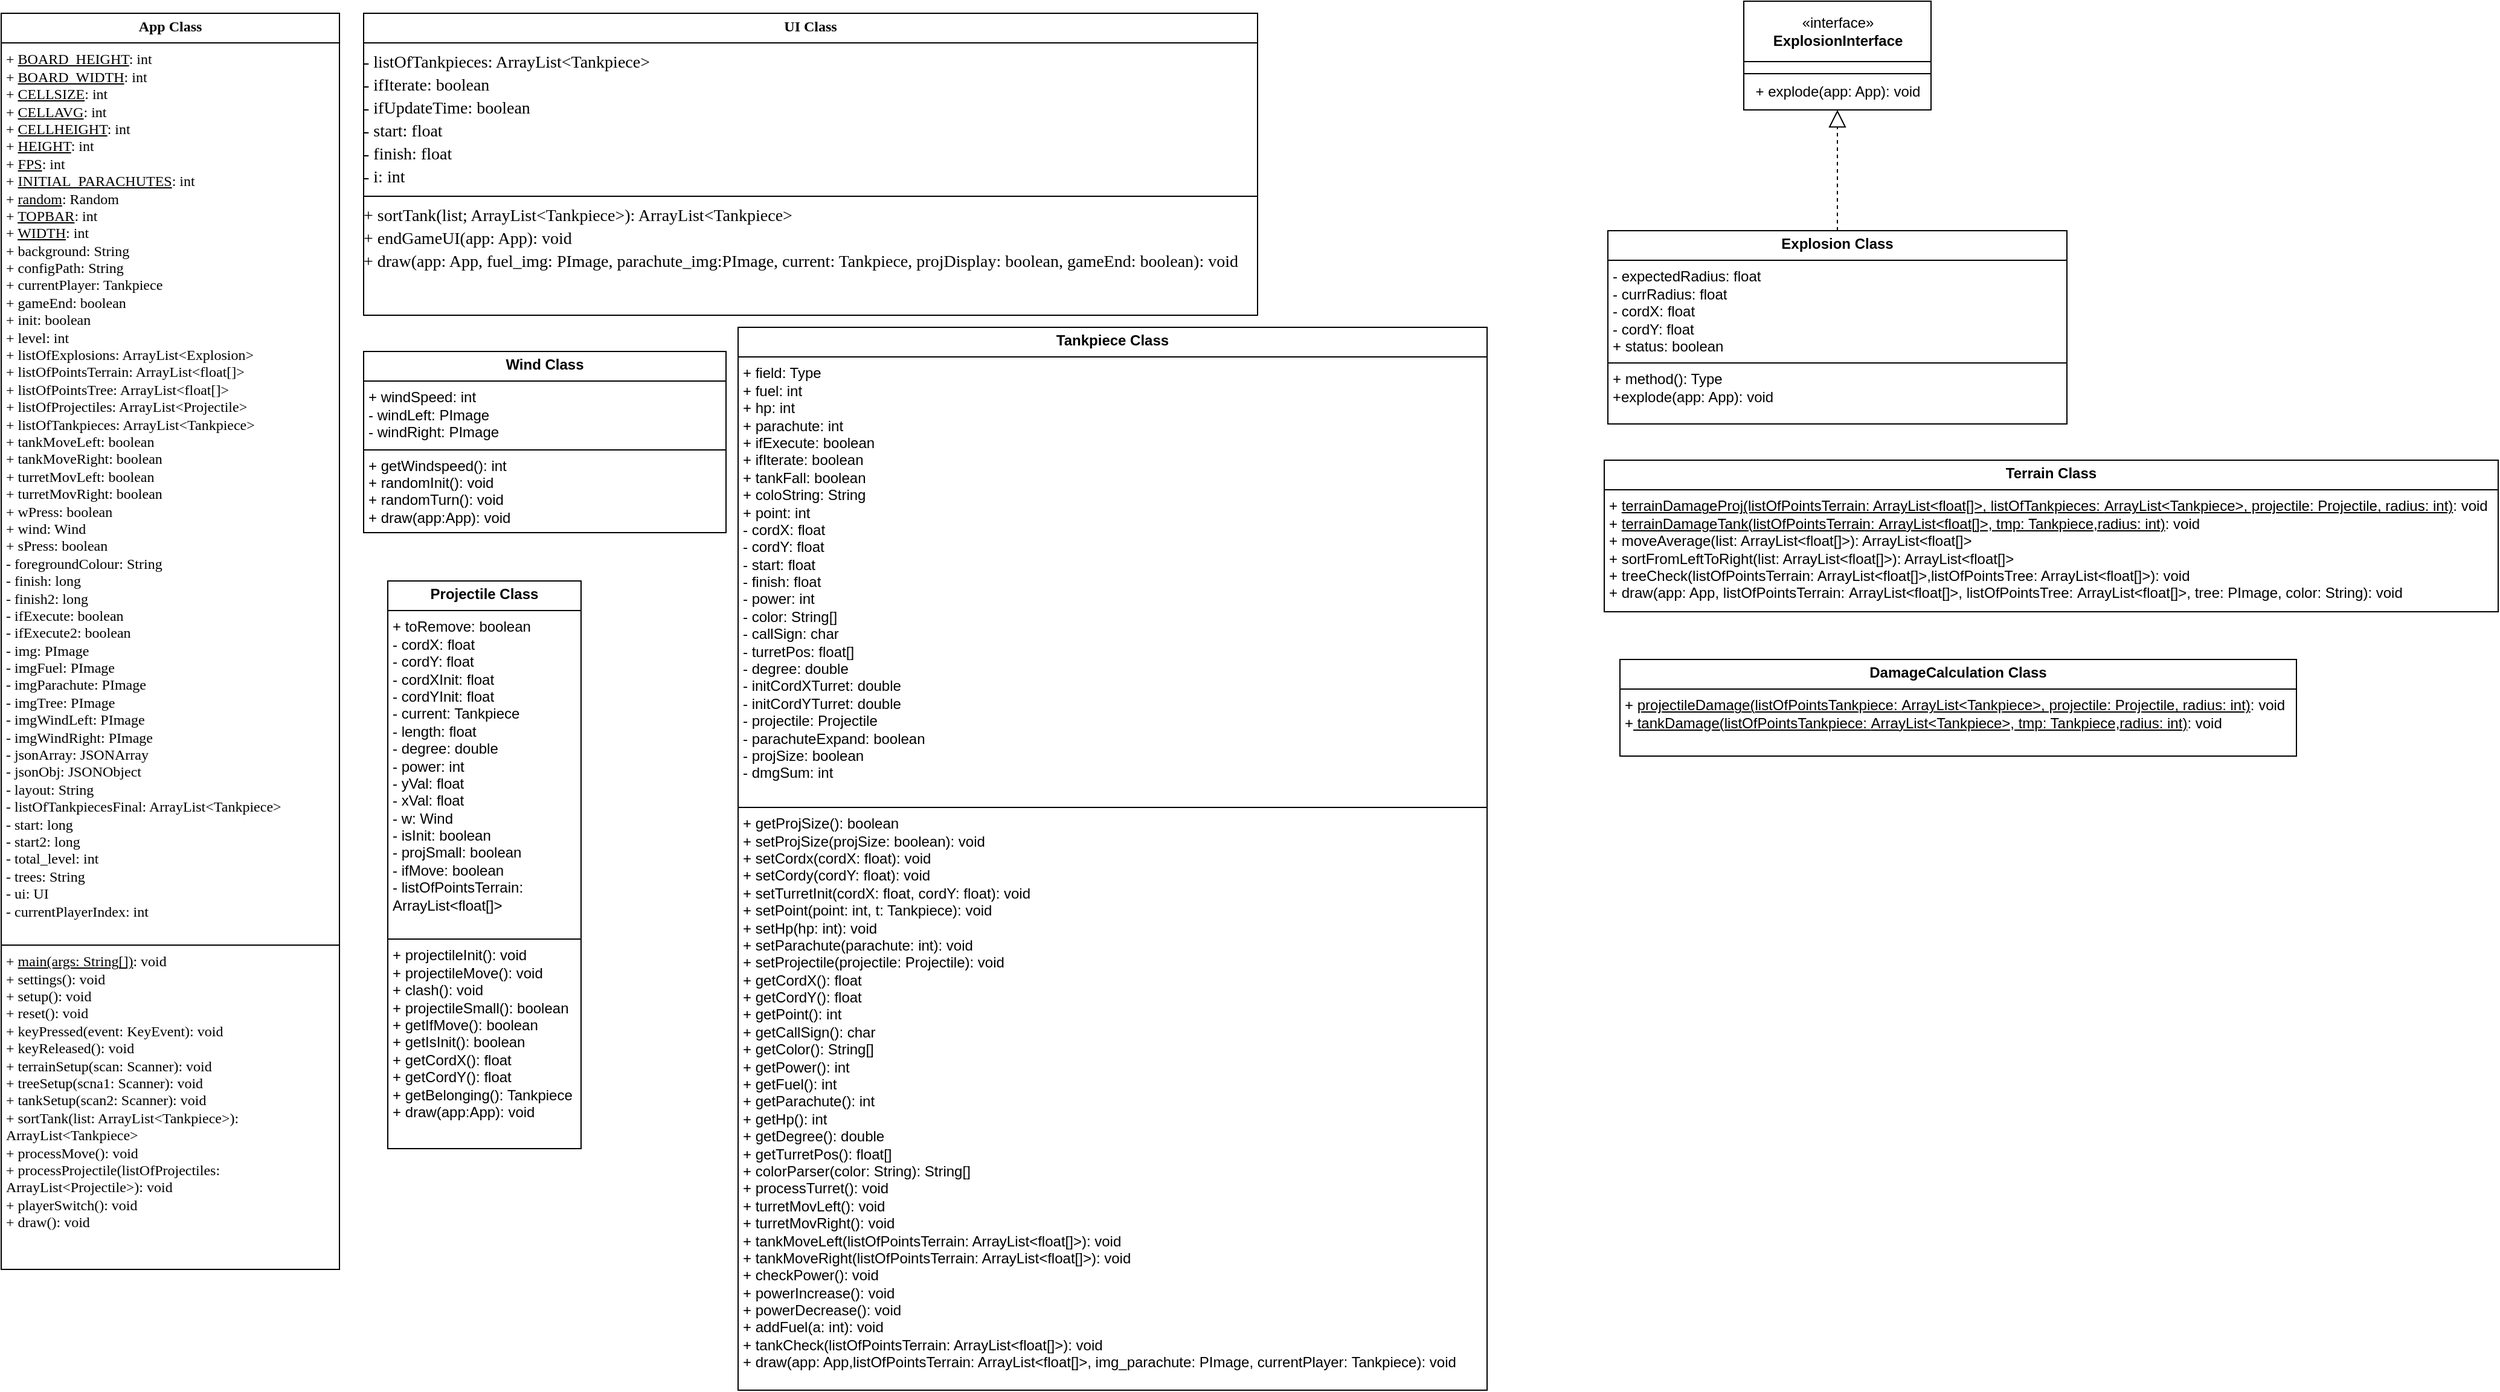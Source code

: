 <mxfile version="24.4.0" type="device">
  <diagram name="UML Diagram" id="_zYtJI1G8vuDAVlyBW2_">
    <mxGraphModel dx="1744" dy="1084" grid="1" gridSize="10" guides="1" tooltips="1" connect="1" arrows="1" fold="1" page="1" pageScale="1" pageWidth="827" pageHeight="1169" math="0" shadow="0">
      <root>
        <mxCell id="0" />
        <mxCell id="1" parent="0" />
        <mxCell id="JV2Jgz52R2ZMrkMWcmTU-2" value="&lt;p style=&quot;margin:0px;margin-top:4px;text-align:center;&quot;&gt;&lt;b&gt;&lt;font face=&quot;Times New Roman&quot;&gt;App Class&lt;/font&gt;&lt;/b&gt;&lt;/p&gt;&lt;hr size=&quot;1&quot; style=&quot;border-style:solid;&quot;&gt;&lt;p style=&quot;margin:0px;margin-left:4px;&quot;&gt;&lt;span style=&quot;font-family: &amp;quot;Times New Roman&amp;quot;; background-color: initial;&quot;&gt;+ &lt;/span&gt;&lt;u style=&quot;font-family: &amp;quot;Times New Roman&amp;quot;; background-color: initial;&quot;&gt;BOARD_HEIGHT&lt;/u&gt;&lt;span style=&quot;font-family: &amp;quot;Times New Roman&amp;quot;; background-color: initial;&quot;&gt;: int&amp;nbsp;&lt;/span&gt;&lt;br&gt;&lt;/p&gt;&lt;p style=&quot;margin:0px;margin-left:4px;&quot;&gt;&lt;font face=&quot;Times New Roman&quot;&gt;+ &lt;u&gt;BOARD_WIDTH&lt;/u&gt;: int&amp;nbsp;&lt;/font&gt;&lt;/p&gt;&lt;p style=&quot;margin:0px;margin-left:4px;&quot;&gt;&lt;font face=&quot;Times New Roman&quot;&gt;+ &lt;u&gt;CELLSIZE&lt;/u&gt;: int&amp;nbsp;&lt;/font&gt;&lt;/p&gt;&lt;p style=&quot;margin:0px;margin-left:4px;&quot;&gt;&lt;font face=&quot;Times New Roman&quot;&gt;+ &lt;u&gt;CELLAVG&lt;/u&gt;: int&amp;nbsp;&lt;/font&gt;&lt;/p&gt;&lt;p style=&quot;margin:0px;margin-left:4px;&quot;&gt;&lt;font face=&quot;Times New Roman&quot;&gt;+ &lt;u&gt;CELLHEIGHT&lt;/u&gt;: int&amp;nbsp;&lt;/font&gt;&lt;/p&gt;&lt;p style=&quot;margin:0px;margin-left:4px;&quot;&gt;&lt;font face=&quot;Times New Roman&quot;&gt;+ &lt;u&gt;HEIGHT&lt;/u&gt;: int&amp;nbsp;&lt;br&gt;&lt;/font&gt;&lt;/p&gt;&lt;p style=&quot;margin:0px;margin-left:4px;&quot;&gt;&lt;font face=&quot;Times New Roman&quot;&gt;+ &lt;u&gt;FPS&lt;/u&gt;: int&amp;nbsp;&lt;br&gt;&lt;/font&gt;&lt;/p&gt;&lt;p style=&quot;margin: 0px 0px 0px 4px;&quot;&gt;&lt;font face=&quot;Times New Roman&quot;&gt;+ &lt;u&gt;INITIAL_PARACHUTES&lt;/u&gt;: int&amp;nbsp;&lt;/font&gt;&lt;/p&gt;&lt;p style=&quot;margin: 0px 0px 0px 4px;&quot;&gt;&lt;font face=&quot;Times New Roman&quot;&gt;+ &lt;u&gt;random&lt;/u&gt;: Random&amp;nbsp;&lt;br&gt;&lt;/font&gt;&lt;/p&gt;&lt;p style=&quot;margin: 0px 0px 0px 4px;&quot;&gt;&lt;font face=&quot;Times New Roman&quot;&gt;+ &lt;u&gt;TOPBAR&lt;/u&gt;: int&amp;nbsp;&lt;br&gt;&lt;/font&gt;&lt;/p&gt;&lt;p style=&quot;margin: 0px 0px 0px 4px;&quot;&gt;&lt;font face=&quot;Times New Roman&quot;&gt;+ &lt;u&gt;WIDTH&lt;/u&gt;: int&amp;nbsp;&lt;br&gt;&lt;/font&gt;&lt;/p&gt;&lt;p style=&quot;margin: 0px 0px 0px 4px;&quot;&gt;&lt;span style=&quot;font-family: &amp;quot;Times New Roman&amp;quot;;&quot;&gt;+ background: String&lt;/span&gt;&lt;font face=&quot;Times New Roman&quot;&gt;&lt;br&gt;&lt;/font&gt;&lt;/p&gt;&lt;p style=&quot;margin:0px;margin-left:4px;&quot;&gt;&lt;font face=&quot;Times New Roman&quot;&gt;+ configPath: String&lt;/font&gt;&lt;/p&gt;&lt;p style=&quot;margin:0px;margin-left:4px;&quot;&gt;&lt;font face=&quot;Times New Roman&quot;&gt;+ currentPlayer: Tankpiece&lt;/font&gt;&lt;/p&gt;&lt;p style=&quot;margin:0px;margin-left:4px;&quot;&gt;&lt;font face=&quot;Times New Roman&quot;&gt;&lt;span style=&quot;background-color: initial;&quot;&gt;+ gameEnd: boolean&lt;/span&gt;&lt;br&gt;&lt;/font&gt;&lt;/p&gt;&lt;p style=&quot;margin:0px;margin-left:4px;&quot;&gt;&lt;font face=&quot;Times New Roman&quot;&gt;&lt;span style=&quot;background-color: initial;&quot;&gt;+ init: boolean&lt;/span&gt;&lt;br&gt;&lt;/font&gt;&lt;/p&gt;&lt;p style=&quot;margin:0px;margin-left:4px;&quot;&gt;&lt;font face=&quot;Times New Roman&quot;&gt;+ level: int&lt;/font&gt;&lt;/p&gt;&lt;p style=&quot;margin:0px;margin-left:4px;&quot;&gt;&lt;font face=&quot;Times New Roman&quot;&gt;+ listOfExplosions: ArrayList&amp;lt;Explosion&amp;gt;&lt;/font&gt;&lt;/p&gt;&lt;p style=&quot;margin:0px;margin-left:4px;&quot;&gt;&lt;font face=&quot;Times New Roman&quot;&gt;+ listOfPointsTerrain: ArrayList&amp;lt;float[]&amp;gt;&lt;/font&gt;&lt;/p&gt;&lt;p style=&quot;margin:0px;margin-left:4px;&quot;&gt;&lt;font face=&quot;Times New Roman&quot;&gt;+ listOfPointsTree: ArrayList&amp;lt;float[]&amp;gt;&lt;/font&gt;&lt;/p&gt;&lt;p style=&quot;margin:0px;margin-left:4px;&quot;&gt;&lt;font face=&quot;Times New Roman&quot;&gt;+ listOfProjectiles: ArrayList&amp;lt;Projectile&amp;gt;&lt;/font&gt;&lt;/p&gt;&lt;p style=&quot;margin:0px;margin-left:4px;&quot;&gt;&lt;font face=&quot;Times New Roman&quot;&gt;+ listOfTankpieces: ArrayList&amp;lt;Tankpiece&amp;gt;&lt;/font&gt;&lt;/p&gt;&lt;p style=&quot;margin:0px;margin-left:4px;&quot;&gt;&lt;font face=&quot;Times New Roman&quot;&gt;&lt;span style=&quot;background-color: initial;&quot;&gt;+ tankMoveLeft: boolean&lt;/span&gt;&lt;br&gt;&lt;/font&gt;&lt;/p&gt;&lt;p style=&quot;margin:0px;margin-left:4px;&quot;&gt;&lt;font face=&quot;Times New Roman&quot;&gt;+ tankMoveRight: boolean&lt;/font&gt;&lt;/p&gt;&lt;p style=&quot;margin:0px;margin-left:4px;&quot;&gt;&lt;font face=&quot;Times New Roman&quot;&gt;+ turretMovLeft: boolean&lt;/font&gt;&lt;/p&gt;&lt;p style=&quot;margin:0px;margin-left:4px;&quot;&gt;&lt;font face=&quot;Times New Roman&quot;&gt;+ turretMovRight: boolean&lt;/font&gt;&lt;/p&gt;&lt;p style=&quot;margin:0px;margin-left:4px;&quot;&gt;&lt;font face=&quot;Times New Roman&quot;&gt;+ wPress: boolean&lt;/font&gt;&lt;/p&gt;&lt;p style=&quot;margin:0px;margin-left:4px;&quot;&gt;&lt;font face=&quot;Times New Roman&quot;&gt;+ wind: Wind&lt;/font&gt;&lt;/p&gt;&lt;p style=&quot;margin:0px;margin-left:4px;&quot;&gt;&lt;font face=&quot;Times New Roman&quot;&gt;&lt;span style=&quot;background-color: initial;&quot;&gt;+ sPress: boolean&lt;/span&gt;&lt;br&gt;&lt;/font&gt;&lt;/p&gt;&lt;p style=&quot;margin:0px;margin-left:4px;&quot;&gt;&lt;font face=&quot;Times New Roman&quot;&gt;- foregroundColour: String&lt;/font&gt;&lt;/p&gt;&lt;p style=&quot;margin:0px;margin-left:4px;&quot;&gt;&lt;font face=&quot;Times New Roman&quot;&gt;- finish: long&lt;/font&gt;&lt;/p&gt;&lt;p style=&quot;margin:0px;margin-left:4px;&quot;&gt;&lt;font face=&quot;Times New Roman&quot;&gt;- finish2: long&lt;/font&gt;&lt;/p&gt;&lt;p style=&quot;margin:0px;margin-left:4px;&quot;&gt;&lt;font face=&quot;Times New Roman&quot;&gt;- ifExecute: boolean&lt;/font&gt;&lt;/p&gt;&lt;p style=&quot;margin:0px;margin-left:4px;&quot;&gt;&lt;font face=&quot;Times New Roman&quot;&gt;- ifExecute2: boolean&lt;/font&gt;&lt;/p&gt;&lt;p style=&quot;margin:0px;margin-left:4px;&quot;&gt;&lt;font face=&quot;Times New Roman&quot;&gt;- img: PImage&lt;/font&gt;&lt;/p&gt;&lt;p style=&quot;margin:0px;margin-left:4px;&quot;&gt;&lt;font face=&quot;Times New Roman&quot;&gt;- imgFuel: PImage&lt;/font&gt;&lt;/p&gt;&lt;p style=&quot;margin:0px;margin-left:4px;&quot;&gt;&lt;font face=&quot;Times New Roman&quot;&gt;- imgParachute: PImage&lt;/font&gt;&lt;/p&gt;&lt;p style=&quot;margin:0px;margin-left:4px;&quot;&gt;&lt;font face=&quot;Times New Roman&quot;&gt;- imgTree: PImage&lt;/font&gt;&lt;/p&gt;&lt;p style=&quot;margin:0px;margin-left:4px;&quot;&gt;&lt;font face=&quot;Times New Roman&quot;&gt;- imgWindLeft: PImage&lt;/font&gt;&lt;/p&gt;&lt;p style=&quot;margin:0px;margin-left:4px;&quot;&gt;&lt;font face=&quot;Times New Roman&quot;&gt;- imgWindRight: PImage&lt;/font&gt;&lt;/p&gt;&lt;p style=&quot;margin:0px;margin-left:4px;&quot;&gt;&lt;font face=&quot;Times New Roman&quot;&gt;- jsonArray: JSONArray&lt;/font&gt;&lt;/p&gt;&lt;p style=&quot;margin:0px;margin-left:4px;&quot;&gt;&lt;font face=&quot;Times New Roman&quot;&gt;- jsonObj: JSONObject&lt;/font&gt;&lt;/p&gt;&lt;p style=&quot;margin:0px;margin-left:4px;&quot;&gt;&lt;font face=&quot;Times New Roman&quot;&gt;- layout: String&lt;/font&gt;&lt;/p&gt;&lt;p style=&quot;margin:0px;margin-left:4px;&quot;&gt;&lt;font face=&quot;Times New Roman&quot;&gt;- listOfTankpiecesFinal: ArrayList&amp;lt;Tankpiece&amp;gt;&lt;/font&gt;&lt;/p&gt;&lt;p style=&quot;margin:0px;margin-left:4px;&quot;&gt;&lt;font face=&quot;Times New Roman&quot;&gt;- start: long&lt;/font&gt;&lt;/p&gt;&lt;p style=&quot;margin:0px;margin-left:4px;&quot;&gt;&lt;font face=&quot;Times New Roman&quot;&gt;- start2: long&lt;/font&gt;&lt;/p&gt;&lt;p style=&quot;margin:0px;margin-left:4px;&quot;&gt;&lt;font face=&quot;Times New Roman&quot;&gt;- total_level: int&lt;/font&gt;&lt;/p&gt;&lt;p style=&quot;margin:0px;margin-left:4px;&quot;&gt;&lt;font face=&quot;Times New Roman&quot;&gt;- trees: String&lt;/font&gt;&lt;/p&gt;&lt;p style=&quot;margin:0px;margin-left:4px;&quot;&gt;&lt;font face=&quot;Times New Roman&quot;&gt;- ui: UI&lt;/font&gt;&lt;/p&gt;&lt;p style=&quot;margin:0px;margin-left:4px;&quot;&gt;&lt;font face=&quot;Times New Roman&quot;&gt;- currentPlayerIndex: int&lt;/font&gt;&lt;/p&gt;&lt;div&gt;&lt;font face=&quot;Times New Roman&quot;&gt;&lt;br&gt;&lt;/font&gt;&lt;/div&gt;&lt;hr size=&quot;1&quot; style=&quot;border-style:solid;&quot;&gt;&lt;p style=&quot;margin:0px;margin-left:4px;&quot;&gt;&lt;font face=&quot;Times New Roman&quot;&gt;+&amp;nbsp;&lt;u&gt;main(args: String[])&lt;/u&gt;: void&amp;nbsp;&lt;br&gt;&lt;/font&gt;&lt;/p&gt;&lt;p style=&quot;margin:0px;margin-left:4px;&quot;&gt;&lt;font face=&quot;Times New Roman&quot;&gt;+ settings(): void&lt;/font&gt;&lt;/p&gt;&lt;p style=&quot;margin:0px;margin-left:4px;&quot;&gt;&lt;font face=&quot;Times New Roman&quot;&gt;+ setup(): void&lt;/font&gt;&lt;/p&gt;&lt;p style=&quot;margin:0px;margin-left:4px;&quot;&gt;&lt;font face=&quot;Times New Roman&quot;&gt;+ reset(): void&lt;/font&gt;&lt;/p&gt;&lt;p style=&quot;margin:0px;margin-left:4px;&quot;&gt;&lt;font face=&quot;Times New Roman&quot;&gt;+ keyPressed(event: KeyEvent): void&lt;/font&gt;&lt;/p&gt;&lt;p style=&quot;margin:0px;margin-left:4px;&quot;&gt;&lt;font face=&quot;Times New Roman&quot;&gt;+ keyReleased(): void&lt;/font&gt;&lt;/p&gt;&lt;p style=&quot;margin:0px;margin-left:4px;&quot;&gt;&lt;font face=&quot;Times New Roman&quot;&gt;+ terrainSetup(scan: Scanner): void&lt;/font&gt;&lt;/p&gt;&lt;p style=&quot;margin:0px;margin-left:4px;&quot;&gt;&lt;font face=&quot;Times New Roman&quot;&gt;+ treeSetup(scna1: Scanner): void&lt;/font&gt;&lt;/p&gt;&lt;p style=&quot;margin:0px;margin-left:4px;&quot;&gt;&lt;font face=&quot;Times New Roman&quot;&gt;+ tankSetup(scan2: Scanner): void&lt;/font&gt;&lt;/p&gt;&lt;p style=&quot;margin:0px;margin-left:4px;&quot;&gt;&lt;font face=&quot;Times New Roman&quot;&gt;+ sortTank(list: ArrayList&amp;lt;Tankpiece&amp;gt;): ArrayList&amp;lt;Tankpiece&amp;gt;&lt;/font&gt;&lt;/p&gt;&lt;p style=&quot;margin:0px;margin-left:4px;&quot;&gt;&lt;font face=&quot;Times New Roman&quot;&gt;+ processMove(): void&lt;/font&gt;&lt;/p&gt;&lt;p style=&quot;margin:0px;margin-left:4px;&quot;&gt;&lt;font face=&quot;Times New Roman&quot;&gt;+ processProjectile(listOfProjectiles: ArrayList&amp;lt;Projectile&amp;gt;): void&lt;/font&gt;&lt;/p&gt;&lt;p style=&quot;margin:0px;margin-left:4px;&quot;&gt;&lt;font face=&quot;Times New Roman&quot;&gt;+ playerSwitch(): void&lt;/font&gt;&lt;/p&gt;&lt;p style=&quot;margin:0px;margin-left:4px;&quot;&gt;&lt;font face=&quot;Times New Roman&quot;&gt;+ draw(): void&lt;/font&gt;&lt;/p&gt;&lt;p style=&quot;margin:0px;margin-left:4px;&quot;&gt;&lt;font face=&quot;Times New Roman&quot;&gt;&lt;br&gt;&lt;/font&gt;&lt;/p&gt;&lt;div&gt;&lt;br&gt;&lt;/div&gt;" style="verticalAlign=top;align=left;overflow=fill;html=1;whiteSpace=wrap;" vertex="1" parent="1">
          <mxGeometry y="50" width="280" height="1040" as="geometry" />
        </mxCell>
        <mxCell id="JV2Jgz52R2ZMrkMWcmTU-3" value="&lt;p style=&quot;margin:0px;margin-top:4px;text-align:center;&quot;&gt;&lt;b&gt;&lt;font face=&quot;Times New Roman&quot;&gt;UI Class&lt;/font&gt;&lt;/b&gt;&lt;/p&gt;&lt;hr size=&quot;1&quot; style=&quot;border-style:solid;&quot;&gt;&lt;div style=&quot;line-height: 19px; white-space: pre; font-size: 14px;&quot;&gt;&lt;div style=&quot;&quot;&gt;&lt;font face=&quot;ehjzwU6wwRn6NQg06A4N&quot;&gt;- listOfTankpieces: ArrayList&amp;lt;Tankpiece&amp;gt;&lt;/font&gt;&lt;/div&gt;&lt;div style=&quot;&quot;&gt;&lt;font face=&quot;ehjzwU6wwRn6NQg06A4N&quot;&gt;- ifIterate: boolean&lt;/font&gt;&lt;/div&gt;&lt;div style=&quot;&quot;&gt;&lt;font face=&quot;ehjzwU6wwRn6NQg06A4N&quot;&gt;- ifUpdateTime: boolean&lt;/font&gt;&lt;/div&gt;&lt;div style=&quot;&quot;&gt;&lt;font face=&quot;ehjzwU6wwRn6NQg06A4N&quot;&gt;- start: float&lt;/font&gt;&lt;/div&gt;&lt;div style=&quot;&quot;&gt;&lt;font face=&quot;ehjzwU6wwRn6NQg06A4N&quot;&gt;- finish: float&lt;/font&gt;&lt;/div&gt;&lt;div style=&quot;&quot;&gt;&lt;font face=&quot;ehjzwU6wwRn6NQg06A4N&quot;&gt;- i: int&lt;/font&gt;&lt;/div&gt;&lt;/div&gt;&lt;hr size=&quot;1&quot; style=&quot;border-style:solid;&quot;&gt;&lt;div style=&quot;line-height: 19px;&quot;&gt;&lt;div style=&quot;font-size: 14px; white-space: pre;&quot;&gt;&lt;font face=&quot;ehjzwU6wwRn6NQg06A4N&quot;&gt;+ sortTank(list; ArrayList&amp;lt;Tankpiece&amp;gt;): ArrayList&amp;lt;Tankpiece&amp;gt;&lt;/font&gt;&lt;/div&gt;&lt;div style=&quot;font-size: 14px; white-space: pre;&quot;&gt;&lt;font face=&quot;ehjzwU6wwRn6NQg06A4N&quot;&gt;+ endGameUI(app: App): void&lt;/font&gt;&lt;/div&gt;&lt;div style=&quot;&quot;&gt;&lt;font style=&quot;font-size: 14px; white-space: pre;&quot; face=&quot;ehjzwU6wwRn6NQg06A4N&quot;&gt;+ draw(app: App, &lt;/font&gt;&lt;span style=&quot;background-color: initial; font-size: 14px; white-space: pre;&quot;&gt;&lt;font face=&quot;ehjzwU6wwRn6NQg06A4N&quot;&gt;fuel_img: &lt;/font&gt;&lt;/span&gt;&lt;span style=&quot;font-size: 14px; white-space: pre; font-family: ehjzwU6wwRn6NQg06A4N; background-color: initial;&quot;&gt;PImage, &lt;/span&gt;&lt;span style=&quot;background-color: initial; font-size: 14px; white-space: pre;&quot;&gt;&lt;font face=&quot;ehjzwU6wwRn6NQg06A4N&quot;&gt;parachute_img:&lt;/font&gt;&lt;/span&gt;&lt;span style=&quot;background-color: initial; font-family: ehjzwU6wwRn6NQg06A4N; font-size: 14px; white-space: pre;&quot;&gt;PImage, current: Tankpiece, &lt;/span&gt;&lt;span style=&quot;background-color: initial; font-size: 14px; white-space: pre;&quot;&gt;&lt;font face=&quot;ehjzwU6wwRn6NQg06A4N&quot;&gt;projDisplay: &lt;/font&gt;&lt;/span&gt;&lt;span style=&quot;background-color: initial; font-family: ehjzwU6wwRn6NQg06A4N; font-size: 14px; white-space: pre;&quot;&gt;boolean, gameEnd: boolean): void&lt;/span&gt;&lt;/div&gt;&lt;/div&gt;&lt;div&gt;&lt;br&gt;&lt;/div&gt;" style="verticalAlign=top;align=left;overflow=fill;html=1;whiteSpace=wrap;" vertex="1" parent="1">
          <mxGeometry x="300" y="50" width="740" height="250" as="geometry" />
        </mxCell>
        <mxCell id="JV2Jgz52R2ZMrkMWcmTU-4" value="&lt;p style=&quot;margin:0px;margin-top:4px;text-align:center;&quot;&gt;&lt;b&gt;Explosion Class&lt;/b&gt;&lt;/p&gt;&lt;hr size=&quot;1&quot; style=&quot;border-style:solid;&quot;&gt;&lt;p style=&quot;margin:0px;margin-left:4px;&quot;&gt;&lt;span style=&quot;background-color: initial;&quot;&gt;- expectedRadius: float&lt;/span&gt;&lt;br&gt;&lt;/p&gt;&lt;p style=&quot;margin:0px;margin-left:4px;&quot;&gt;- currRadius: float&lt;/p&gt;&lt;p style=&quot;margin:0px;margin-left:4px;&quot;&gt;- cordX: float&lt;/p&gt;&lt;p style=&quot;margin:0px;margin-left:4px;&quot;&gt;- cordY: float&lt;/p&gt;&lt;p style=&quot;margin:0px;margin-left:4px;&quot;&gt;+ status: boolean&lt;/p&gt;&lt;hr size=&quot;1&quot; style=&quot;border-style:solid;&quot;&gt;&lt;p style=&quot;margin:0px;margin-left:4px;&quot;&gt;+ method(): Type&lt;/p&gt;&lt;p style=&quot;margin:0px;margin-left:4px;&quot;&gt;+explode(app: App): void&lt;/p&gt;" style="verticalAlign=top;align=left;overflow=fill;html=1;whiteSpace=wrap;" vertex="1" parent="1">
          <mxGeometry x="1330" y="230" width="380" height="160" as="geometry" />
        </mxCell>
        <mxCell id="JV2Jgz52R2ZMrkMWcmTU-10" value="&lt;p style=&quot;margin:0px;margin-top:4px;text-align:center;&quot;&gt;&lt;b&gt;Projectile Class&lt;/b&gt;&lt;/p&gt;&lt;hr size=&quot;1&quot; style=&quot;border-style:solid;&quot;&gt;&lt;p style=&quot;margin:0px;margin-left:4px;&quot;&gt;+ toRemove: boolean&lt;br&gt;&lt;/p&gt;&lt;p style=&quot;margin:0px;margin-left:4px;&quot;&gt;- cordX: float&lt;/p&gt;&lt;p style=&quot;margin:0px;margin-left:4px;&quot;&gt;- cordY: float&lt;/p&gt;&lt;p style=&quot;margin:0px;margin-left:4px;&quot;&gt;- cordXInit: float&lt;/p&gt;&lt;p style=&quot;margin:0px;margin-left:4px;&quot;&gt;- cordYInit: float&lt;/p&gt;&lt;p style=&quot;margin:0px;margin-left:4px;&quot;&gt;- current: Tankpiece&lt;/p&gt;&lt;p style=&quot;margin:0px;margin-left:4px;&quot;&gt;- length: float&lt;/p&gt;&lt;p style=&quot;margin:0px;margin-left:4px;&quot;&gt;- degree: double&lt;/p&gt;&lt;p style=&quot;margin:0px;margin-left:4px;&quot;&gt;- power: int&lt;/p&gt;&lt;p style=&quot;margin:0px;margin-left:4px;&quot;&gt;- yVal: float&lt;/p&gt;&lt;p style=&quot;margin:0px;margin-left:4px;&quot;&gt;- xVal: float&lt;/p&gt;&lt;p style=&quot;margin:0px;margin-left:4px;&quot;&gt;- w: Wind&lt;/p&gt;&lt;p style=&quot;margin:0px;margin-left:4px;&quot;&gt;- isInit: boolean&lt;/p&gt;&lt;p style=&quot;margin:0px;margin-left:4px;&quot;&gt;- projSmall: boolean&lt;/p&gt;&lt;p style=&quot;margin:0px;margin-left:4px;&quot;&gt;- ifMove: boolean&lt;/p&gt;&lt;p style=&quot;margin:0px;margin-left:4px;&quot;&gt;- listOfPointsTerrain: ArrayList&amp;lt;float[]&amp;gt;&lt;/p&gt;&lt;div&gt;&lt;br&gt;&lt;/div&gt;&lt;hr size=&quot;1&quot; style=&quot;border-style:solid;&quot;&gt;&lt;p style=&quot;margin:0px;margin-left:4px;&quot;&gt;+ projectileInit(): void&lt;/p&gt;&lt;p style=&quot;margin:0px;margin-left:4px;&quot;&gt;+ projectileMove(): void&lt;/p&gt;&lt;p style=&quot;margin:0px;margin-left:4px;&quot;&gt;+ clash(): void&lt;/p&gt;&lt;p style=&quot;margin:0px;margin-left:4px;&quot;&gt;+ projectileSmall(): boolean&lt;/p&gt;&lt;p style=&quot;margin:0px;margin-left:4px;&quot;&gt;+ getIfMove(): boolean&lt;/p&gt;&lt;p style=&quot;margin:0px;margin-left:4px;&quot;&gt;+ getIsInit(): boolean&lt;/p&gt;&lt;p style=&quot;margin:0px;margin-left:4px;&quot;&gt;+ getCordX(): float&lt;/p&gt;&lt;p style=&quot;margin:0px;margin-left:4px;&quot;&gt;+ getCordY(): float&lt;/p&gt;&lt;p style=&quot;margin:0px;margin-left:4px;&quot;&gt;+ getBelonging(): Tankpiece&lt;/p&gt;&lt;p style=&quot;margin:0px;margin-left:4px;&quot;&gt;+ draw(app:App): void&lt;/p&gt;&lt;div&gt;&lt;br&gt;&lt;/div&gt;" style="verticalAlign=top;align=left;overflow=fill;html=1;whiteSpace=wrap;" vertex="1" parent="1">
          <mxGeometry x="320" y="520" width="160" height="470" as="geometry" />
        </mxCell>
        <mxCell id="JV2Jgz52R2ZMrkMWcmTU-11" value="«interface»&lt;br&gt;&lt;b&gt;ExplosionInterface&lt;/b&gt;" style="html=1;whiteSpace=wrap;" vertex="1" parent="1">
          <mxGeometry x="1442.5" y="40" width="155" height="50" as="geometry" />
        </mxCell>
        <mxCell id="JV2Jgz52R2ZMrkMWcmTU-14" value="" style="rounded=0;whiteSpace=wrap;html=1;" vertex="1" parent="1">
          <mxGeometry x="1442.5" y="90" width="155" height="10" as="geometry" />
        </mxCell>
        <mxCell id="JV2Jgz52R2ZMrkMWcmTU-15" value="+ explode(app: App): void" style="rounded=0;whiteSpace=wrap;html=1;" vertex="1" parent="1">
          <mxGeometry x="1442.5" y="100" width="155" height="30" as="geometry" />
        </mxCell>
        <mxCell id="JV2Jgz52R2ZMrkMWcmTU-16" value="" style="endArrow=block;dashed=1;endFill=0;endSize=12;html=1;rounded=0;exitX=0.5;exitY=0;exitDx=0;exitDy=0;entryX=0.5;entryY=1;entryDx=0;entryDy=0;" edge="1" parent="1" source="JV2Jgz52R2ZMrkMWcmTU-4" target="JV2Jgz52R2ZMrkMWcmTU-15">
          <mxGeometry width="160" relative="1" as="geometry">
            <mxPoint x="1477.5" y="190" as="sourcePoint" />
            <mxPoint x="1637.5" y="190" as="targetPoint" />
          </mxGeometry>
        </mxCell>
        <mxCell id="JV2Jgz52R2ZMrkMWcmTU-17" value="&lt;p style=&quot;margin:0px;margin-top:4px;text-align:center;&quot;&gt;&lt;b&gt;Wind Class&lt;/b&gt;&lt;/p&gt;&lt;hr size=&quot;1&quot; style=&quot;border-style:solid;&quot;&gt;&lt;p style=&quot;margin:0px;margin-left:4px;&quot;&gt;&lt;span style=&quot;background-color: initial;&quot;&gt;+ windSpeed: int&lt;/span&gt;&lt;br&gt;&lt;/p&gt;&lt;p style=&quot;margin:0px;margin-left:4px;&quot;&gt;- windLeft: PImage&lt;/p&gt;&lt;p style=&quot;margin:0px;margin-left:4px;&quot;&gt;- windRight: PImage&lt;/p&gt;&lt;hr size=&quot;1&quot; style=&quot;border-style:solid;&quot;&gt;&lt;p style=&quot;margin:0px;margin-left:4px;&quot;&gt;+ getWindspeed(): int&lt;/p&gt;&lt;p style=&quot;margin:0px;margin-left:4px;&quot;&gt;+ randomInit(): void&lt;/p&gt;&lt;p style=&quot;margin:0px;margin-left:4px;&quot;&gt;+ randomTurn(): void&lt;/p&gt;&lt;p style=&quot;margin:0px;margin-left:4px;&quot;&gt;+ draw(app:App): void&lt;/p&gt;&lt;div&gt;&lt;br&gt;&lt;/div&gt;" style="verticalAlign=top;align=left;overflow=fill;html=1;whiteSpace=wrap;" vertex="1" parent="1">
          <mxGeometry x="300" y="330" width="300" height="150" as="geometry" />
        </mxCell>
        <mxCell id="JV2Jgz52R2ZMrkMWcmTU-18" value="&lt;p style=&quot;margin:0px;margin-top:4px;text-align:center;&quot;&gt;&lt;b&gt;Tankpiece Class&lt;/b&gt;&lt;/p&gt;&lt;hr size=&quot;1&quot; style=&quot;border-style:solid;&quot;&gt;&lt;p style=&quot;margin:0px;margin-left:4px;&quot;&gt;+ field: Type&lt;/p&gt;&lt;p style=&quot;margin:0px;margin-left:4px;&quot;&gt;+ fuel: int&lt;/p&gt;&lt;p style=&quot;margin:0px;margin-left:4px;&quot;&gt;+ hp: int&lt;/p&gt;&lt;p style=&quot;margin:0px;margin-left:4px;&quot;&gt;+ parachute: int&lt;/p&gt;&lt;p style=&quot;margin:0px;margin-left:4px;&quot;&gt;+ ifExecute: boolean&lt;/p&gt;&lt;p style=&quot;margin:0px;margin-left:4px;&quot;&gt;+ ifIterate: boolean&lt;/p&gt;&lt;p style=&quot;margin:0px;margin-left:4px;&quot;&gt;+ tankFall: boolean&lt;/p&gt;&lt;p style=&quot;margin:0px;margin-left:4px;&quot;&gt;+ coloString: String&lt;/p&gt;&lt;p style=&quot;margin:0px;margin-left:4px;&quot;&gt;+ point: int&lt;/p&gt;&lt;p style=&quot;margin:0px;margin-left:4px;&quot;&gt;- cordX: float&lt;/p&gt;&lt;p style=&quot;margin:0px;margin-left:4px;&quot;&gt;- cordY: float&lt;/p&gt;&lt;p style=&quot;margin:0px;margin-left:4px;&quot;&gt;- start: float&lt;/p&gt;&lt;p style=&quot;margin:0px;margin-left:4px;&quot;&gt;- finish: float&lt;/p&gt;&lt;p style=&quot;margin:0px;margin-left:4px;&quot;&gt;- power: int&lt;/p&gt;&lt;p style=&quot;margin:0px;margin-left:4px;&quot;&gt;- color: String[]&lt;/p&gt;&lt;p style=&quot;margin:0px;margin-left:4px;&quot;&gt;- callSign: char&lt;/p&gt;&lt;p style=&quot;margin:0px;margin-left:4px;&quot;&gt;- turretPos: float[]&lt;/p&gt;&lt;p style=&quot;margin:0px;margin-left:4px;&quot;&gt;- degree: double&lt;/p&gt;&lt;p style=&quot;margin:0px;margin-left:4px;&quot;&gt;- initCordXTurret: double&lt;/p&gt;&lt;p style=&quot;margin:0px;margin-left:4px;&quot;&gt;- initCordYTurret: double&lt;/p&gt;&lt;p style=&quot;margin:0px;margin-left:4px;&quot;&gt;- projectile: Projectile&lt;/p&gt;&lt;p style=&quot;margin:0px;margin-left:4px;&quot;&gt;- parachuteExpand: boolean&lt;/p&gt;&lt;p style=&quot;margin:0px;margin-left:4px;&quot;&gt;- projSize: boolean&lt;/p&gt;&lt;p style=&quot;margin:0px;margin-left:4px;&quot;&gt;- dmgSum: int&lt;/p&gt;&lt;div&gt;&lt;br&gt;&lt;/div&gt;&lt;hr size=&quot;1&quot; style=&quot;border-style:solid;&quot;&gt;&lt;p style=&quot;margin:0px;margin-left:4px;&quot;&gt;+ getProjSize(): boolean&lt;/p&gt;&lt;p style=&quot;margin:0px;margin-left:4px;&quot;&gt;+ setProjSize(projSize: boolean): void&lt;/p&gt;&lt;p style=&quot;margin:0px;margin-left:4px;&quot;&gt;+ setCordx(cordX: float): void&lt;/p&gt;&lt;p style=&quot;margin:0px;margin-left:4px;&quot;&gt;+ setCordy(cordY: float): void&lt;/p&gt;&lt;p style=&quot;margin:0px;margin-left:4px;&quot;&gt;+ setTurretInit(&lt;span style=&quot;background-color: initial;&quot;&gt;cordX:&amp;nbsp;&lt;/span&gt;&lt;span style=&quot;background-color: initial;&quot;&gt;float,&amp;nbsp;&lt;/span&gt;&lt;span style=&quot;background-color: initial;&quot;&gt;cordY:&amp;nbsp;&lt;/span&gt;&lt;span style=&quot;background-color: initial;&quot;&gt;float): void&lt;/span&gt;&lt;/p&gt;&lt;p style=&quot;margin:0px;margin-left:4px;&quot;&gt;+ setPoint(point: int, t: Tankpiece): void&lt;/p&gt;&lt;p style=&quot;margin:0px;margin-left:4px;&quot;&gt;+ setHp(hp: int): void&lt;/p&gt;&lt;p style=&quot;margin:0px;margin-left:4px;&quot;&gt;+ setParachute(parachute: int): void&lt;/p&gt;&lt;p style=&quot;margin:0px;margin-left:4px;&quot;&gt;+ setProjectile(projectile: Projectile): void&lt;/p&gt;&lt;p style=&quot;margin:0px;margin-left:4px;&quot;&gt;+ getCordX(): float&lt;/p&gt;&lt;p style=&quot;margin:0px;margin-left:4px;&quot;&gt;+ getCordY(): float&lt;/p&gt;&lt;p style=&quot;margin:0px;margin-left:4px;&quot;&gt;+ getPoint(): int&lt;/p&gt;&lt;p style=&quot;margin:0px;margin-left:4px;&quot;&gt;+ getCallSign(): char&lt;/p&gt;&lt;p style=&quot;margin:0px;margin-left:4px;&quot;&gt;+ getColor(): String[]&lt;/p&gt;&lt;p style=&quot;margin:0px;margin-left:4px;&quot;&gt;+ getPower(): int&lt;/p&gt;&lt;p style=&quot;margin:0px;margin-left:4px;&quot;&gt;+ getFuel(): int&lt;/p&gt;&lt;p style=&quot;margin:0px;margin-left:4px;&quot;&gt;+ getParachute(): int&lt;/p&gt;&lt;p style=&quot;margin:0px;margin-left:4px;&quot;&gt;+ getHp(): int&lt;/p&gt;&lt;p style=&quot;margin:0px;margin-left:4px;&quot;&gt;+ getDegree(): double&lt;/p&gt;&lt;p style=&quot;margin:0px;margin-left:4px;&quot;&gt;+ getTurretPos(): float[]&lt;/p&gt;&lt;p style=&quot;margin:0px;margin-left:4px;&quot;&gt;+ colorParser(color: String): String[]&lt;/p&gt;&lt;p style=&quot;margin:0px;margin-left:4px;&quot;&gt;+ processTurret(): void&lt;/p&gt;&lt;p style=&quot;margin:0px;margin-left:4px;&quot;&gt;+ turretMovLeft(): void&lt;/p&gt;&lt;p style=&quot;margin:0px;margin-left:4px;&quot;&gt;+ turretMovRight(): void&lt;/p&gt;&lt;p style=&quot;margin:0px;margin-left:4px;&quot;&gt;+ tankMoveLeft(listOfPointsTerrain: ArrayList&amp;lt;float[]&amp;gt;): void&lt;/p&gt;&lt;p style=&quot;margin:0px;margin-left:4px;&quot;&gt;+ tankMoveRight(listOfPointsTerrain: ArrayList&amp;lt;float[]&amp;gt;): void&lt;/p&gt;&lt;p style=&quot;margin:0px;margin-left:4px;&quot;&gt;+ checkPower(): void&lt;/p&gt;&lt;p style=&quot;margin:0px;margin-left:4px;&quot;&gt;+ powerIncrease(): void&lt;/p&gt;&lt;p style=&quot;margin:0px;margin-left:4px;&quot;&gt;+ powerDecrease(): void&lt;/p&gt;&lt;p style=&quot;margin:0px;margin-left:4px;&quot;&gt;+ addFuel(a: int): void&lt;/p&gt;&lt;p style=&quot;margin:0px;margin-left:4px;&quot;&gt;+ tankCheck(listOfPointsTerrain: ArrayList&amp;lt;float[]&amp;gt;): void&lt;/p&gt;&lt;p style=&quot;margin:0px;margin-left:4px;&quot;&gt;+ draw(app: App,listOfPointsTerrain: ArrayList&amp;lt;float[]&amp;gt;, img_parachute: PImage, currentPlayer: Tankpiece): void&lt;/p&gt;&lt;div&gt;&lt;br&gt;&lt;/div&gt;" style="verticalAlign=top;align=left;overflow=fill;html=1;whiteSpace=wrap;" vertex="1" parent="1">
          <mxGeometry x="610" y="310" width="620" height="880" as="geometry" />
        </mxCell>
        <mxCell id="JV2Jgz52R2ZMrkMWcmTU-19" value="&lt;p style=&quot;margin:0px;margin-top:4px;text-align:center;&quot;&gt;&lt;b&gt;Terrain Class&lt;/b&gt;&lt;/p&gt;&lt;hr size=&quot;1&quot; style=&quot;border-style:solid;&quot;&gt;&lt;p style=&quot;margin:0px;margin-left:4px;&quot;&gt;+ &lt;u&gt;terrainDamageProj(listOfPointsTerrain: ArrayList&amp;lt;float[]&amp;gt;,&amp;nbsp;&lt;span style=&quot;background-color: initial;&quot;&gt;listOfTankpieces:&amp;nbsp;&lt;/span&gt;&lt;/u&gt;&lt;span style=&quot;background-color: initial;&quot;&gt;&lt;u&gt;ArrayList&amp;lt;Tankpiece&amp;gt;, projectile: Projectile, radius: int)&lt;/u&gt;: void&lt;/span&gt;&lt;/p&gt;&lt;p style=&quot;margin:0px;margin-left:4px;&quot;&gt;&lt;span style=&quot;background-color: initial;&quot;&gt;+&lt;/span&gt;&lt;span style=&quot;background-color: initial;&quot;&gt;&amp;nbsp;&lt;/span&gt;&lt;u style=&quot;background-color: initial;&quot;&gt;terrainDamageTank(&lt;span style=&quot;background-color: initial;&quot;&gt;listOfPointsTerrain:&amp;nbsp;&lt;/span&gt;&lt;/u&gt;&lt;span style=&quot;background-color: initial;&quot;&gt;&lt;u&gt;ArrayList&amp;lt;float[]&amp;gt;, tmp: Tankpiece,radius: int)&lt;/u&gt;: void&amp;nbsp;&lt;/span&gt;&lt;span style=&quot;background-color: initial;&quot;&gt;&amp;nbsp;&lt;/span&gt;&lt;/p&gt;&lt;p style=&quot;margin:0px;margin-left:4px;&quot;&gt;+ moveAverage(list: ArrayList&amp;lt;float[]&amp;gt;): ArrayList&amp;lt;float[]&amp;gt;&lt;/p&gt;&lt;p style=&quot;margin:0px;margin-left:4px;&quot;&gt;+ sortFromLeftToRight(list: ArrayList&amp;lt;float[]&amp;gt;): ArrayList&amp;lt;float[]&amp;gt;&lt;/p&gt;&lt;p style=&quot;margin:0px;margin-left:4px;&quot;&gt;+ treeCheck(listOfPointsTerrain: ArrayList&amp;lt;float[]&amp;gt;,listOfPointsTree: ArrayList&amp;lt;float[]&amp;gt;): void&lt;/p&gt;&lt;p style=&quot;margin:0px;margin-left:4px;&quot;&gt;&lt;span style=&quot;background-color: initial;&quot;&gt;+ draw(app: App,&amp;nbsp;&lt;/span&gt;&lt;span style=&quot;background-color: initial;&quot;&gt;listOfPointsTerrain:&amp;nbsp;&lt;/span&gt;&lt;span style=&quot;background-color: initial;&quot;&gt;ArrayList&amp;lt;float[]&amp;gt;,&amp;nbsp;&lt;/span&gt;&lt;span style=&quot;background-color: initial;&quot;&gt;listOfPointsTree:&amp;nbsp;&lt;/span&gt;&lt;span style=&quot;background-color: initial;&quot;&gt;ArrayList&amp;lt;float[]&amp;gt;, tree: PImage, color: String): void&lt;/span&gt;&lt;/p&gt;&lt;div&gt;&lt;br&gt;&lt;/div&gt;" style="verticalAlign=top;align=left;overflow=fill;html=1;whiteSpace=wrap;" vertex="1" parent="1">
          <mxGeometry x="1327" y="420" width="740" height="125.5" as="geometry" />
        </mxCell>
        <mxCell id="JV2Jgz52R2ZMrkMWcmTU-20" value="&lt;p style=&quot;margin:0px;margin-top:4px;text-align:center;&quot;&gt;&lt;b&gt;DamageCalculation Class&lt;/b&gt;&lt;/p&gt;&lt;hr size=&quot;1&quot; style=&quot;border-style:solid;&quot;&gt;&lt;p style=&quot;margin:0px;margin-left:4px;&quot;&gt;+ &lt;u&gt;projectileDamage(&lt;span style=&quot;background-color: initial;&quot;&gt;listOfPointsTankpiece:&amp;nbsp;&lt;/span&gt;&lt;/u&gt;&lt;span style=&quot;background-color: initial;&quot;&gt;&lt;u&gt;ArrayList&amp;lt;Tankpiece&amp;gt;, projectile: Projectile, radius: int)&lt;/u&gt;: void&amp;nbsp;&lt;/span&gt;&lt;/p&gt;&lt;p style=&quot;margin:0px;margin-left:4px;&quot;&gt;+&lt;u&gt; tankDamage(&lt;span style=&quot;background-color: initial;&quot;&gt;&lt;span style=&quot;background-color: initial;&quot;&gt;listOfPointsTankpiece:&amp;nbsp;&lt;/span&gt;&lt;/span&gt;&lt;/u&gt;&lt;span style=&quot;background-color: initial;&quot;&gt;&lt;u&gt;ArrayList&amp;lt;Tankpiece&amp;gt;, tmp: Tankpiece,radius: int)&lt;/u&gt;: void&amp;nbsp;&lt;/span&gt;&lt;/p&gt;&lt;div&gt;&lt;br&gt;&lt;/div&gt;" style="verticalAlign=top;align=left;overflow=fill;html=1;whiteSpace=wrap;" vertex="1" parent="1">
          <mxGeometry x="1340" y="585" width="560" height="80" as="geometry" />
        </mxCell>
      </root>
    </mxGraphModel>
  </diagram>
</mxfile>

